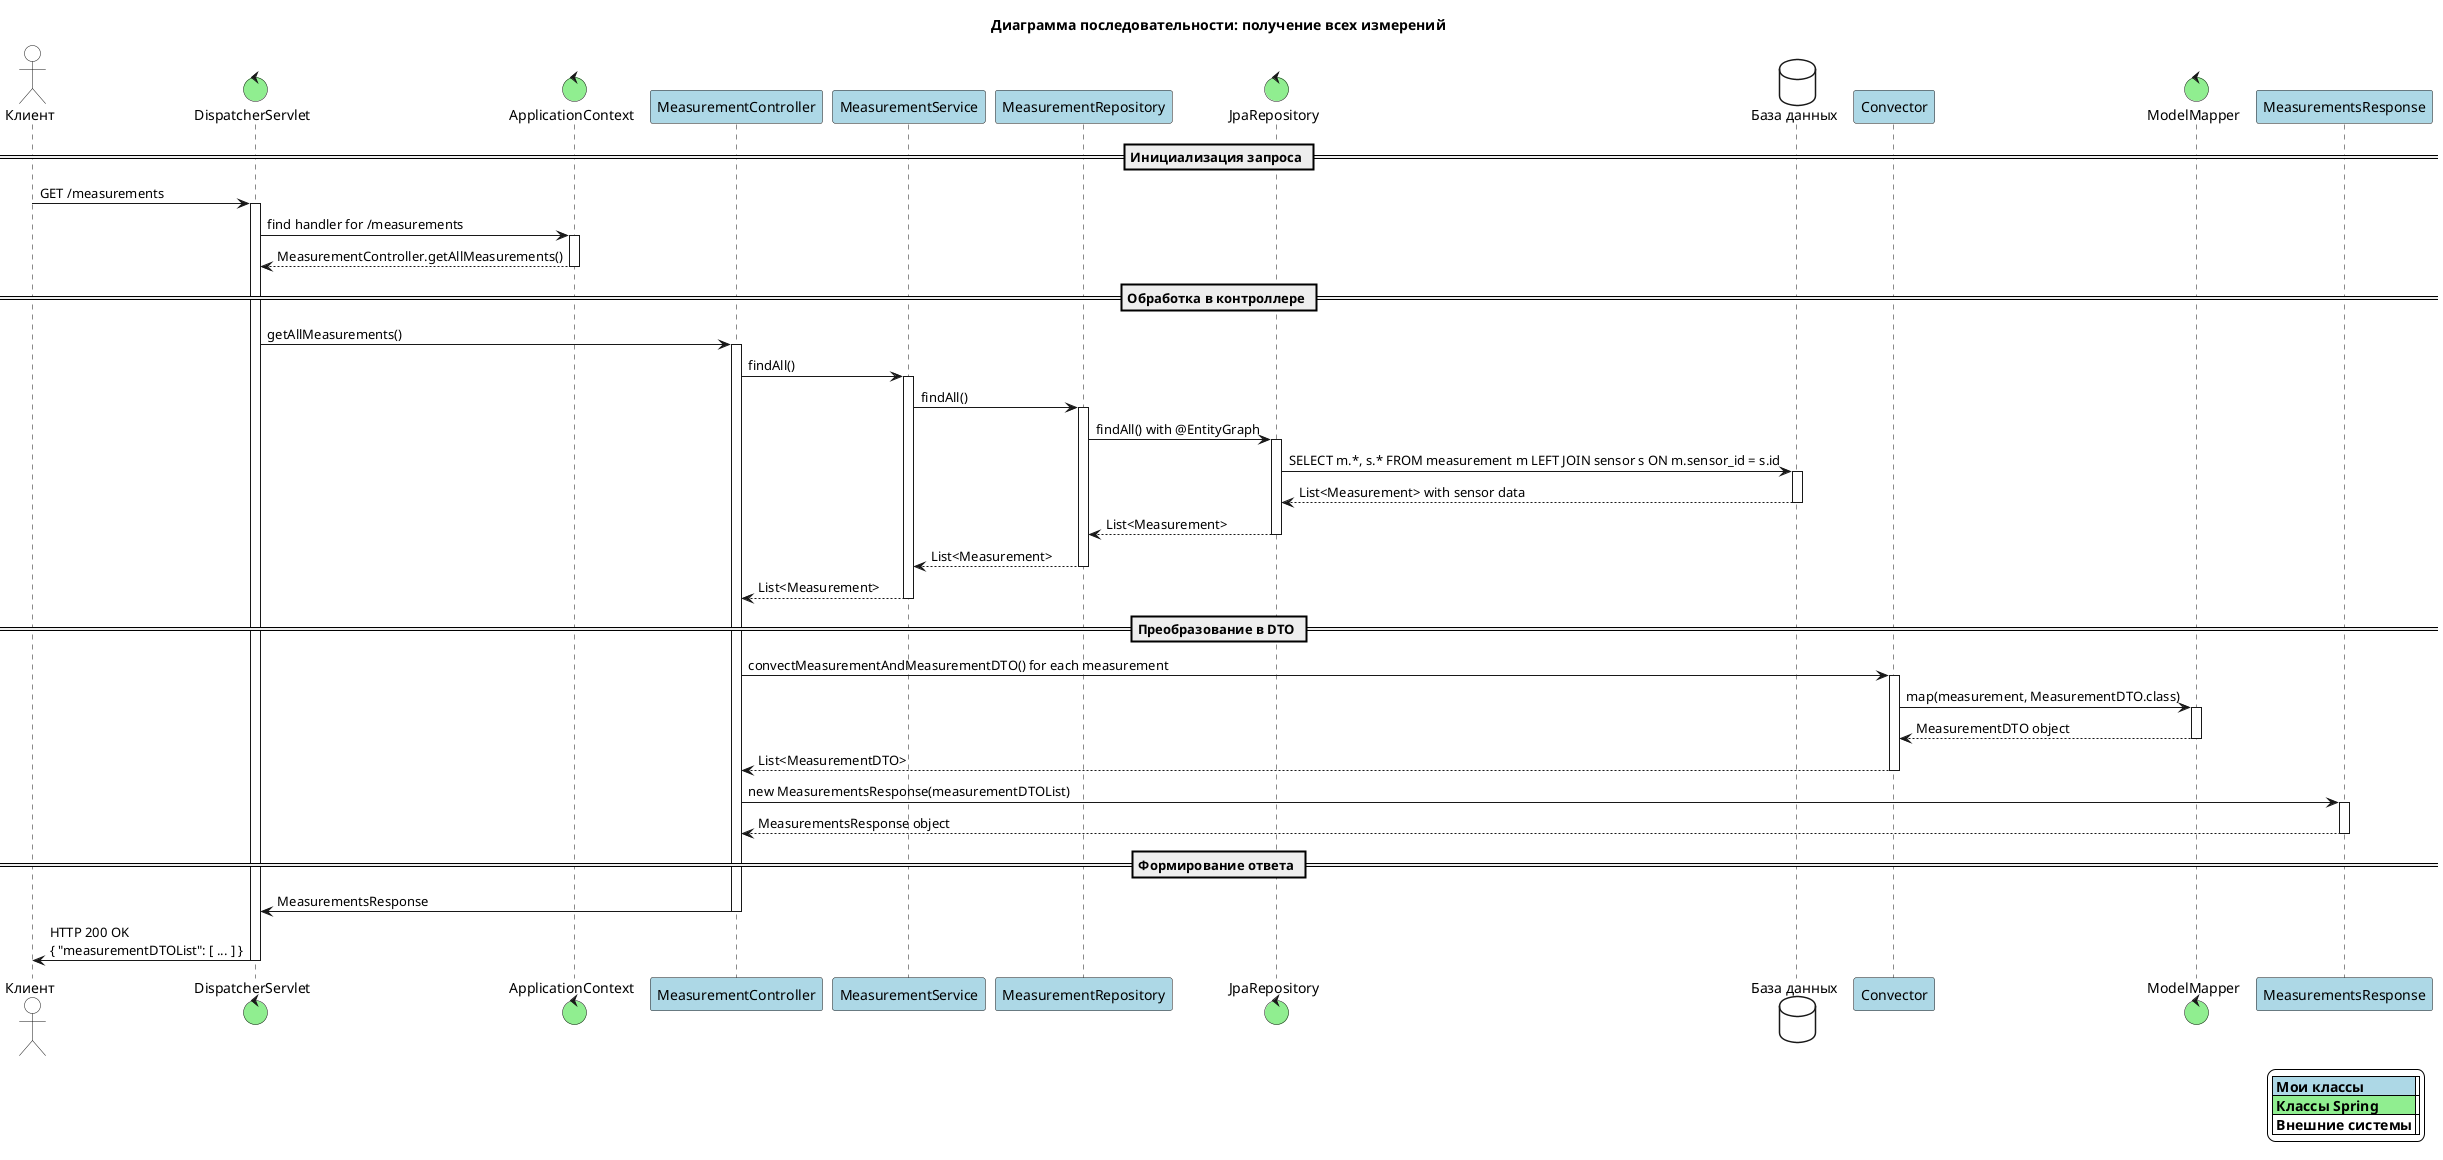 @startuml
title Диаграмма последовательности: получение всех измерений

skinparam BackgroundColor transparent
skinparam ParticipantBackgroundColor #LightBlue
skinparam ActorBackgroundColor #White
skinparam ControlBackgroundColor #LightGreen
skinparam DatabaseBackgroundColor #White

actor "Клиент" as Client #White
control "DispatcherServlet" as Dispatcher #LightGreen
control "ApplicationContext" as AppContext #LightGreen
participant "MeasurementController" as Controller #LightBlue
participant "MeasurementService" as Service #LightBlue
participant "MeasurementRepository" as Repository #LightBlue
control "JpaRepository" as JPA #LightGreen
database "База данных" as Database #White
participant "Convector" as Converter #LightBlue
control "ModelMapper" as Mapper #LightGreen
participant "MeasurementsResponse" as Response #LightBlue

== Инициализация запроса ==

Client -> Dispatcher: GET /measurements
activate Dispatcher

Dispatcher -> AppContext: find handler for /measurements
activate AppContext
AppContext --> Dispatcher: MeasurementController.getAllMeasurements()
deactivate AppContext

== Обработка в контроллере ==

Dispatcher -> Controller: getAllMeasurements()
activate Controller

Controller -> Service: findAll()
activate Service

Service -> Repository: findAll()
activate Repository

Repository -> JPA: findAll() with @EntityGraph
activate JPA
JPA -> Database: SELECT m.*, s.* FROM measurement m LEFT JOIN sensor s ON m.sensor_id = s.id
activate Database
Database --> JPA: List<Measurement> with sensor data
deactivate Database
JPA --> Repository: List<Measurement>
deactivate JPA

Repository --> Service: List<Measurement>
deactivate Repository

Service --> Controller: List<Measurement>
deactivate Service

== Преобразование в DTO ==

Controller -> Converter: convectMeasurementAndMeasurementDTO() for each measurement
activate Converter

Converter -> Mapper: map(measurement, MeasurementDTO.class)
activate Mapper
Mapper --> Converter: MeasurementDTO object
deactivate Mapper

Converter --> Controller: List<MeasurementDTO>
deactivate Converter

Controller -> Response: new MeasurementsResponse(measurementDTOList)
activate Response
Response --> Controller: MeasurementsResponse object
deactivate Response

== Формирование ответа ==

Controller -> Dispatcher: MeasurementsResponse
deactivate Controller

Dispatcher -> Client: HTTP 200 OK\n{ "measurementDTOList": [ ... ] }
deactivate Dispatcher

legend right
  |<#LightBlue> **Мои классы** | |
  |<#LightGreen> **Классы Spring** | |
  | **Внешние системы** | |
end legend

@enduml